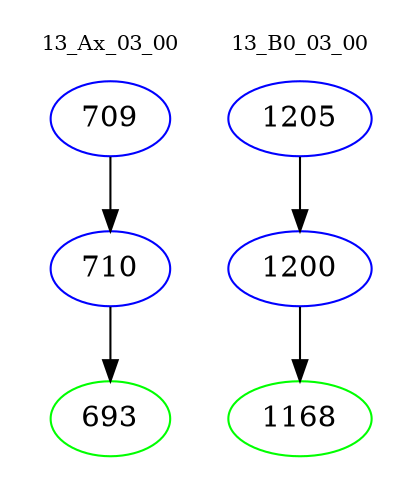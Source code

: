 digraph{
subgraph cluster_0 {
color = white
label = "13_Ax_03_00";
fontsize=10;
T0_709 [label="709", color="blue"]
T0_709 -> T0_710 [color="black"]
T0_710 [label="710", color="blue"]
T0_710 -> T0_693 [color="black"]
T0_693 [label="693", color="green"]
}
subgraph cluster_1 {
color = white
label = "13_B0_03_00";
fontsize=10;
T1_1205 [label="1205", color="blue"]
T1_1205 -> T1_1200 [color="black"]
T1_1200 [label="1200", color="blue"]
T1_1200 -> T1_1168 [color="black"]
T1_1168 [label="1168", color="green"]
}
}
